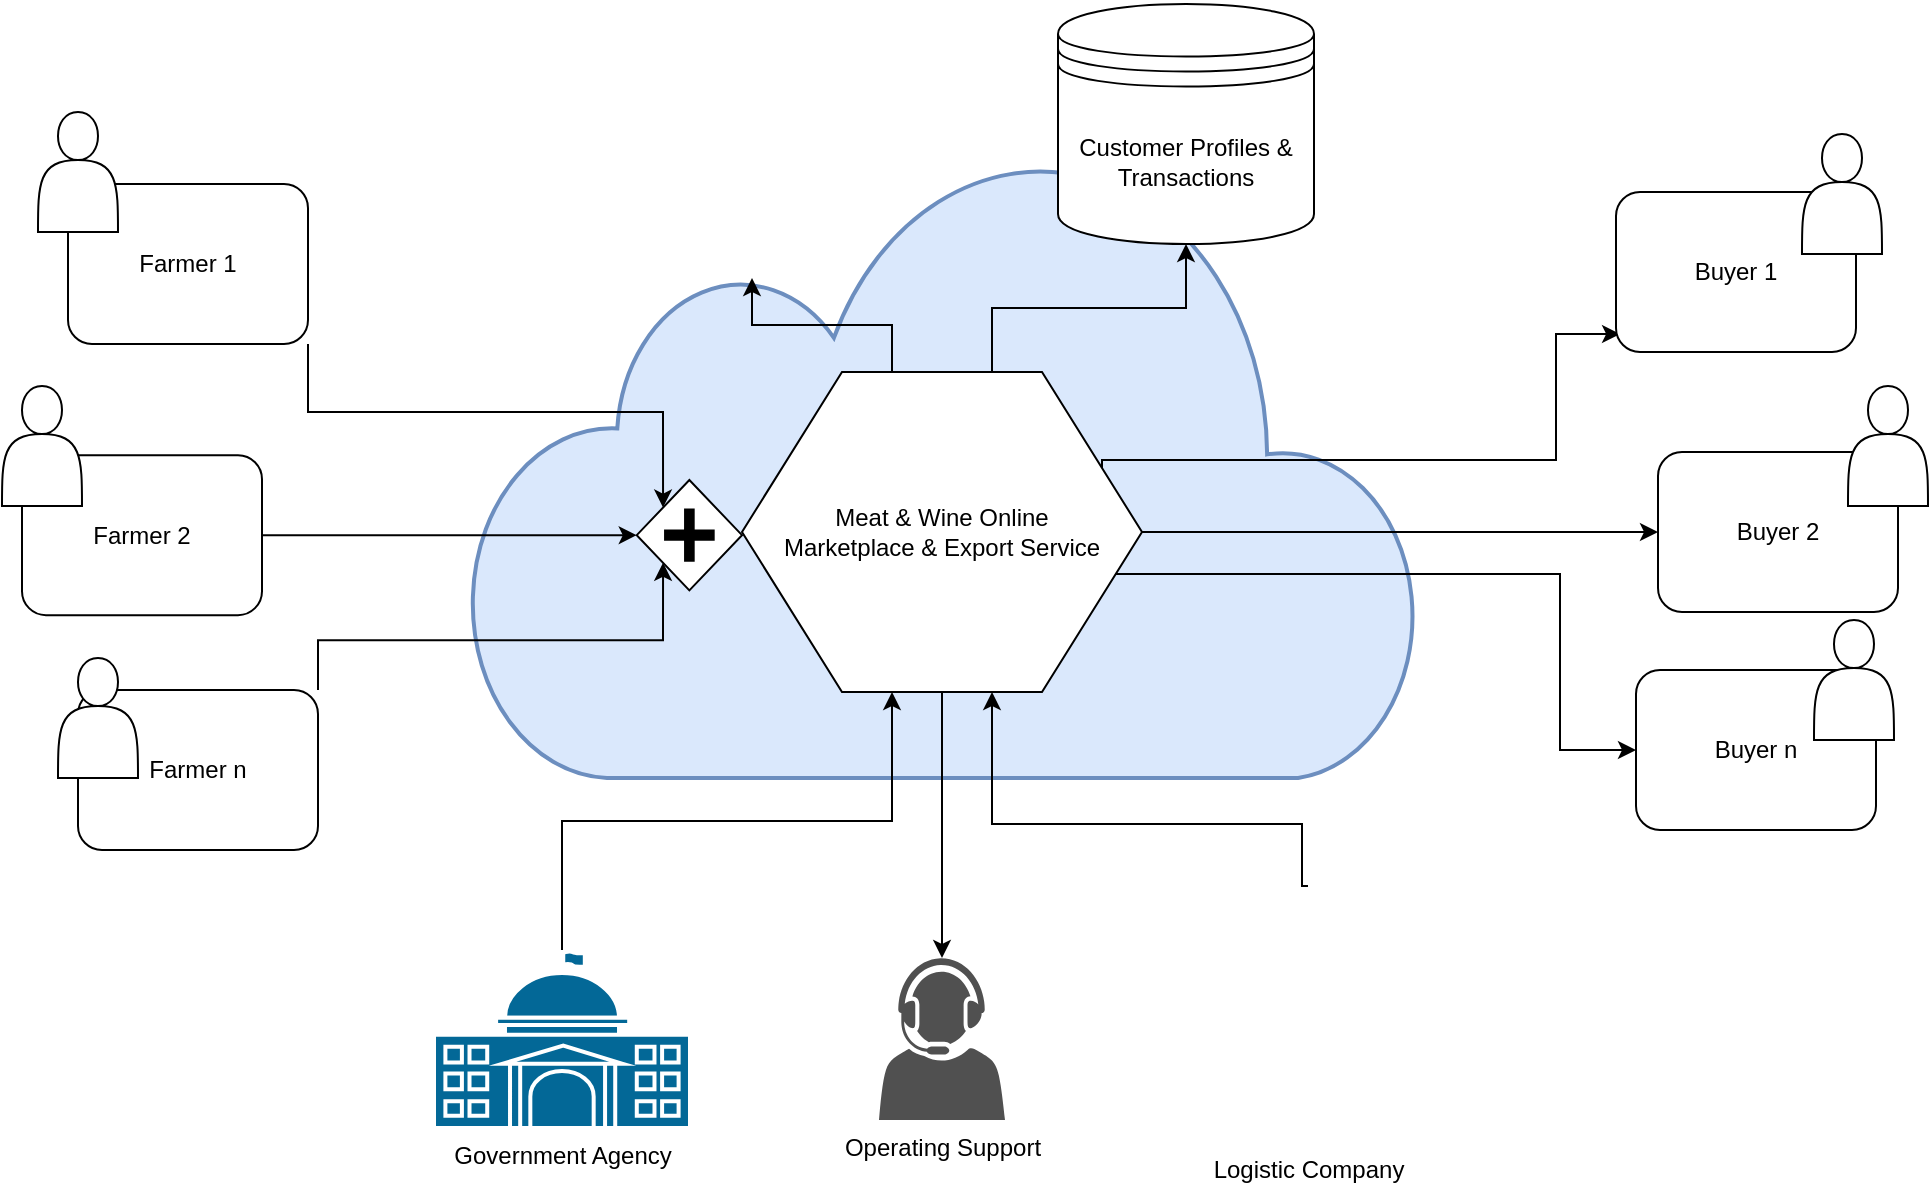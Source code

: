 <mxfile version="21.1.5" type="github">
  <diagram name="Page-1" id="2a216829-ef6e-dabb-86c1-c78162f3ba2b">
    <mxGraphModel dx="1146" dy="1101" grid="0" gridSize="10" guides="1" tooltips="1" connect="1" arrows="1" fold="1" page="0" pageScale="1" pageWidth="850" pageHeight="1100" background="none" math="0" shadow="0">
      <root>
        <mxCell id="0" />
        <mxCell id="1" parent="0" />
        <mxCell id="ydXSWsrnUFX_iwf4C8rq-49" value="" style="html=1;verticalLabelPosition=bottom;align=center;labelBackgroundColor=#ffffff;verticalAlign=top;strokeWidth=2;strokeColor=#6c8ebf;shadow=0;dashed=0;shape=mxgraph.ios7.icons.cloud;fillStyle=solid;fillColor=#dae8fc;" vertex="1" parent="1">
          <mxGeometry x="419" y="299" width="475" height="314" as="geometry" />
        </mxCell>
        <mxCell id="ydXSWsrnUFX_iwf4C8rq-10" style="edgeStyle=orthogonalEdgeStyle;rounded=0;orthogonalLoop=1;jettySize=auto;html=1;exitX=1;exitY=1;exitDx=0;exitDy=0;entryX=0.25;entryY=0.25;entryDx=0;entryDy=0;entryPerimeter=0;" edge="1" parent="1" source="7a84cebc1def654-2" target="7a84cebc1def654-24">
          <mxGeometry relative="1" as="geometry" />
        </mxCell>
        <mxCell id="7a84cebc1def654-2" value="Farmer 1" style="shape=ext;rounded=1;html=1;whiteSpace=wrap;" parent="1" vertex="1">
          <mxGeometry x="218" y="316" width="120" height="80" as="geometry" />
        </mxCell>
        <mxCell id="ydXSWsrnUFX_iwf4C8rq-12" style="edgeStyle=orthogonalEdgeStyle;rounded=0;orthogonalLoop=1;jettySize=auto;html=1;exitX=1;exitY=0.5;exitDx=0;exitDy=0;entryX=0;entryY=0.5;entryDx=0;entryDy=0;" edge="1" parent="1" source="7a84cebc1def654-3" target="7a84cebc1def654-24">
          <mxGeometry relative="1" as="geometry" />
        </mxCell>
        <mxCell id="7a84cebc1def654-3" value="Farmer 2" style="shape=ext;rounded=1;html=1;whiteSpace=wrap;" parent="1" vertex="1">
          <mxGeometry x="195" y="451.59" width="120" height="80" as="geometry" />
        </mxCell>
        <mxCell id="ydXSWsrnUFX_iwf4C8rq-19" style="edgeStyle=orthogonalEdgeStyle;rounded=0;orthogonalLoop=1;jettySize=auto;html=1;" edge="1" parent="1" source="7a84cebc1def654-6" target="7a84cebc1def654-16">
          <mxGeometry relative="1" as="geometry" />
        </mxCell>
        <mxCell id="ydXSWsrnUFX_iwf4C8rq-20" style="edgeStyle=orthogonalEdgeStyle;rounded=0;orthogonalLoop=1;jettySize=auto;html=1;entryX=0;entryY=0.5;entryDx=0;entryDy=0;" edge="1" parent="1" source="7a84cebc1def654-6" target="7a84cebc1def654-12">
          <mxGeometry relative="1" as="geometry">
            <Array as="points">
              <mxPoint x="964" y="511" />
              <mxPoint x="964" y="599" />
            </Array>
          </mxGeometry>
        </mxCell>
        <mxCell id="ydXSWsrnUFX_iwf4C8rq-33" style="edgeStyle=orthogonalEdgeStyle;rounded=0;orthogonalLoop=1;jettySize=auto;html=1;exitX=0.625;exitY=0;exitDx=0;exitDy=0;" edge="1" parent="1" source="7a84cebc1def654-6" target="ydXSWsrnUFX_iwf4C8rq-31">
          <mxGeometry relative="1" as="geometry" />
        </mxCell>
        <mxCell id="ydXSWsrnUFX_iwf4C8rq-39" style="edgeStyle=orthogonalEdgeStyle;rounded=0;orthogonalLoop=1;jettySize=auto;html=1;exitX=1;exitY=0.25;exitDx=0;exitDy=0;entryX=0.017;entryY=0.888;entryDx=0;entryDy=0;entryPerimeter=0;" edge="1" parent="1" source="7a84cebc1def654-6" target="7a84cebc1def654-14">
          <mxGeometry relative="1" as="geometry">
            <Array as="points">
              <mxPoint x="962" y="454" />
              <mxPoint x="962" y="391" />
            </Array>
          </mxGeometry>
        </mxCell>
        <mxCell id="ydXSWsrnUFX_iwf4C8rq-59" style="edgeStyle=orthogonalEdgeStyle;rounded=0;orthogonalLoop=1;jettySize=auto;html=1;exitX=0.375;exitY=0;exitDx=0;exitDy=0;" edge="1" parent="1" source="7a84cebc1def654-6" target="ydXSWsrnUFX_iwf4C8rq-57">
          <mxGeometry relative="1" as="geometry" />
        </mxCell>
        <mxCell id="ydXSWsrnUFX_iwf4C8rq-68" style="edgeStyle=orthogonalEdgeStyle;rounded=0;orthogonalLoop=1;jettySize=auto;html=1;exitX=0.5;exitY=1;exitDx=0;exitDy=0;" edge="1" parent="1" source="7a84cebc1def654-6" target="ydXSWsrnUFX_iwf4C8rq-66">
          <mxGeometry relative="1" as="geometry" />
        </mxCell>
        <mxCell id="7a84cebc1def654-6" value="Meat &amp;amp; Wine Online&lt;br&gt;Marketplace &amp;amp; Export Service" style="shape=hexagon;whiteSpace=wrap;html=1;perimeter=hexagonPerimeter;" parent="1" vertex="1">
          <mxGeometry x="555" y="410" width="200" height="160" as="geometry" />
        </mxCell>
        <mxCell id="ydXSWsrnUFX_iwf4C8rq-14" style="edgeStyle=orthogonalEdgeStyle;rounded=0;orthogonalLoop=1;jettySize=auto;html=1;exitX=1;exitY=0;exitDx=0;exitDy=0;entryX=0.25;entryY=0.75;entryDx=0;entryDy=0;entryPerimeter=0;" edge="1" parent="1" source="7a84cebc1def654-8" target="7a84cebc1def654-24">
          <mxGeometry relative="1" as="geometry" />
        </mxCell>
        <mxCell id="7a84cebc1def654-8" value="Farmer n" style="shape=ext;rounded=1;html=1;whiteSpace=wrap;" parent="1" vertex="1">
          <mxGeometry x="223" y="569" width="120" height="80" as="geometry" />
        </mxCell>
        <mxCell id="7a84cebc1def654-12" value="Buyer n" style="html=1;whiteSpace=wrap;rounded=1;" parent="1" vertex="1">
          <mxGeometry x="1002" y="559" width="120" height="80" as="geometry" />
        </mxCell>
        <mxCell id="7a84cebc1def654-14" value="Buyer 1" style="html=1;whiteSpace=wrap;rounded=1;" parent="1" vertex="1">
          <mxGeometry x="992" y="320" width="120" height="80" as="geometry" />
        </mxCell>
        <mxCell id="7a84cebc1def654-16" value="Buyer 2" style="html=1;whiteSpace=wrap;rounded=1;" parent="1" vertex="1">
          <mxGeometry x="1013" y="450" width="120" height="80" as="geometry" />
        </mxCell>
        <mxCell id="ydXSWsrnUFX_iwf4C8rq-23" value="" style="shape=actor;whiteSpace=wrap;html=1;" vertex="1" parent="1">
          <mxGeometry x="203" y="280" width="40" height="60" as="geometry" />
        </mxCell>
        <mxCell id="ydXSWsrnUFX_iwf4C8rq-31" value="Customer Profiles &amp;amp; Transactions" style="shape=datastore;whiteSpace=wrap;html=1;" vertex="1" parent="1">
          <mxGeometry x="713" y="226" width="128" height="120" as="geometry" />
        </mxCell>
        <mxCell id="ydXSWsrnUFX_iwf4C8rq-43" value="" style="shape=actor;whiteSpace=wrap;html=1;" vertex="1" parent="1">
          <mxGeometry x="185" y="417" width="40" height="60" as="geometry" />
        </mxCell>
        <mxCell id="ydXSWsrnUFX_iwf4C8rq-44" value="" style="shape=actor;whiteSpace=wrap;html=1;" vertex="1" parent="1">
          <mxGeometry x="213" y="553" width="40" height="60" as="geometry" />
        </mxCell>
        <mxCell id="ydXSWsrnUFX_iwf4C8rq-45" value="" style="shape=actor;whiteSpace=wrap;html=1;" vertex="1" parent="1">
          <mxGeometry x="1091" y="534" width="40" height="60" as="geometry" />
        </mxCell>
        <mxCell id="ydXSWsrnUFX_iwf4C8rq-46" value="" style="shape=actor;whiteSpace=wrap;html=1;" vertex="1" parent="1">
          <mxGeometry x="1108" y="417" width="40" height="60" as="geometry" />
        </mxCell>
        <mxCell id="ydXSWsrnUFX_iwf4C8rq-47" value="" style="shape=actor;whiteSpace=wrap;html=1;" vertex="1" parent="1">
          <mxGeometry x="1085" y="291" width="40" height="60" as="geometry" />
        </mxCell>
        <mxCell id="ydXSWsrnUFX_iwf4C8rq-61" style="edgeStyle=orthogonalEdgeStyle;rounded=0;orthogonalLoop=1;jettySize=auto;html=1;exitX=0.5;exitY=0;exitDx=0;exitDy=0;exitPerimeter=0;entryX=0.375;entryY=1;entryDx=0;entryDy=0;" edge="1" parent="1" source="ydXSWsrnUFX_iwf4C8rq-52" target="7a84cebc1def654-6">
          <mxGeometry relative="1" as="geometry" />
        </mxCell>
        <mxCell id="ydXSWsrnUFX_iwf4C8rq-52" value="Government Agency" style="shape=mxgraph.cisco.buildings.government_building;html=1;pointerEvents=1;dashed=0;fillColor=#036897;strokeColor=#ffffff;strokeWidth=2;verticalLabelPosition=bottom;verticalAlign=top;align=center;outlineConnect=0;" vertex="1" parent="1">
          <mxGeometry x="401" y="699" width="128" height="89" as="geometry" />
        </mxCell>
        <mxCell id="ydXSWsrnUFX_iwf4C8rq-63" style="edgeStyle=orthogonalEdgeStyle;rounded=0;orthogonalLoop=1;jettySize=auto;html=1;exitX=0.5;exitY=0;exitDx=0;exitDy=0;entryX=0.625;entryY=1;entryDx=0;entryDy=0;" edge="1" parent="1" source="ydXSWsrnUFX_iwf4C8rq-53" target="7a84cebc1def654-6">
          <mxGeometry relative="1" as="geometry">
            <Array as="points">
              <mxPoint x="835" y="667" />
              <mxPoint x="835" y="636" />
              <mxPoint x="680" y="636" />
            </Array>
          </mxGeometry>
        </mxCell>
        <mxCell id="ydXSWsrnUFX_iwf4C8rq-53" value="Logistic Company" style="shape=image;html=1;verticalAlign=top;verticalLabelPosition=bottom;labelBackgroundColor=#ffffff;imageAspect=0;aspect=fixed;image=https://cdn2.iconfinder.com/data/icons/shopping-elements-6/64/11-Express_Delivery_Car-128.png" vertex="1" parent="1">
          <mxGeometry x="774" y="667" width="128" height="128" as="geometry" />
        </mxCell>
        <mxCell id="ydXSWsrnUFX_iwf4C8rq-54" value="" style="shape=image;html=1;verticalAlign=top;verticalLabelPosition=bottom;labelBackgroundColor=#ffffff;imageAspect=0;aspect=fixed;image=https://cdn3.iconfinder.com/data/icons/payment-method-1/64/_Paypal-39-128.png" vertex="1" parent="1">
          <mxGeometry x="520" y="287" width="59" height="59" as="geometry" />
        </mxCell>
        <mxCell id="ydXSWsrnUFX_iwf4C8rq-55" value="" style="shape=image;html=1;verticalAlign=top;verticalLabelPosition=bottom;labelBackgroundColor=#ffffff;imageAspect=0;aspect=fixed;image=https://cdn3.iconfinder.com/data/icons/payment-method-1/64/_Mastercard-128.png" vertex="1" parent="1">
          <mxGeometry x="543" y="259" width="57" height="57" as="geometry" />
        </mxCell>
        <mxCell id="ydXSWsrnUFX_iwf4C8rq-56" value="" style="shape=image;html=1;verticalAlign=top;verticalLabelPosition=bottom;labelBackgroundColor=#ffffff;imageAspect=0;aspect=fixed;image=https://cdn2.iconfinder.com/data/icons/social-media-and-payment/64/-69-128.png" vertex="1" parent="1">
          <mxGeometry x="560" y="313" width="42" height="42" as="geometry" />
        </mxCell>
        <mxCell id="ydXSWsrnUFX_iwf4C8rq-57" value="" style="shape=image;html=1;verticalAlign=top;verticalLabelPosition=bottom;labelBackgroundColor=#ffffff;imageAspect=0;aspect=fixed;image=https://cdn4.iconfinder.com/data/icons/48-bubbles/48/07.Wallet-128.png" vertex="1" parent="1">
          <mxGeometry x="490.5" y="224" width="139" height="139" as="geometry" />
        </mxCell>
        <mxCell id="7a84cebc1def654-24" value="" style="shape=mxgraph.bpmn.shape;html=1;verticalLabelPosition=bottom;labelBackgroundColor=#ffffff;verticalAlign=top;perimeter=rhombusPerimeter;background=gateway;outline=none;symbol=parallelGw;" parent="1" vertex="1">
          <mxGeometry x="502.371" y="464.004" width="52.632" height="55.172" as="geometry" />
        </mxCell>
        <mxCell id="ydXSWsrnUFX_iwf4C8rq-66" value="Operating Support" style="sketch=0;pointerEvents=1;shadow=0;dashed=0;html=1;strokeColor=none;fillColor=#505050;labelPosition=center;verticalLabelPosition=bottom;verticalAlign=top;outlineConnect=0;align=center;shape=mxgraph.office.users.call_center_agent;" vertex="1" parent="1">
          <mxGeometry x="623.5" y="703" width="63" height="81" as="geometry" />
        </mxCell>
      </root>
    </mxGraphModel>
  </diagram>
</mxfile>
